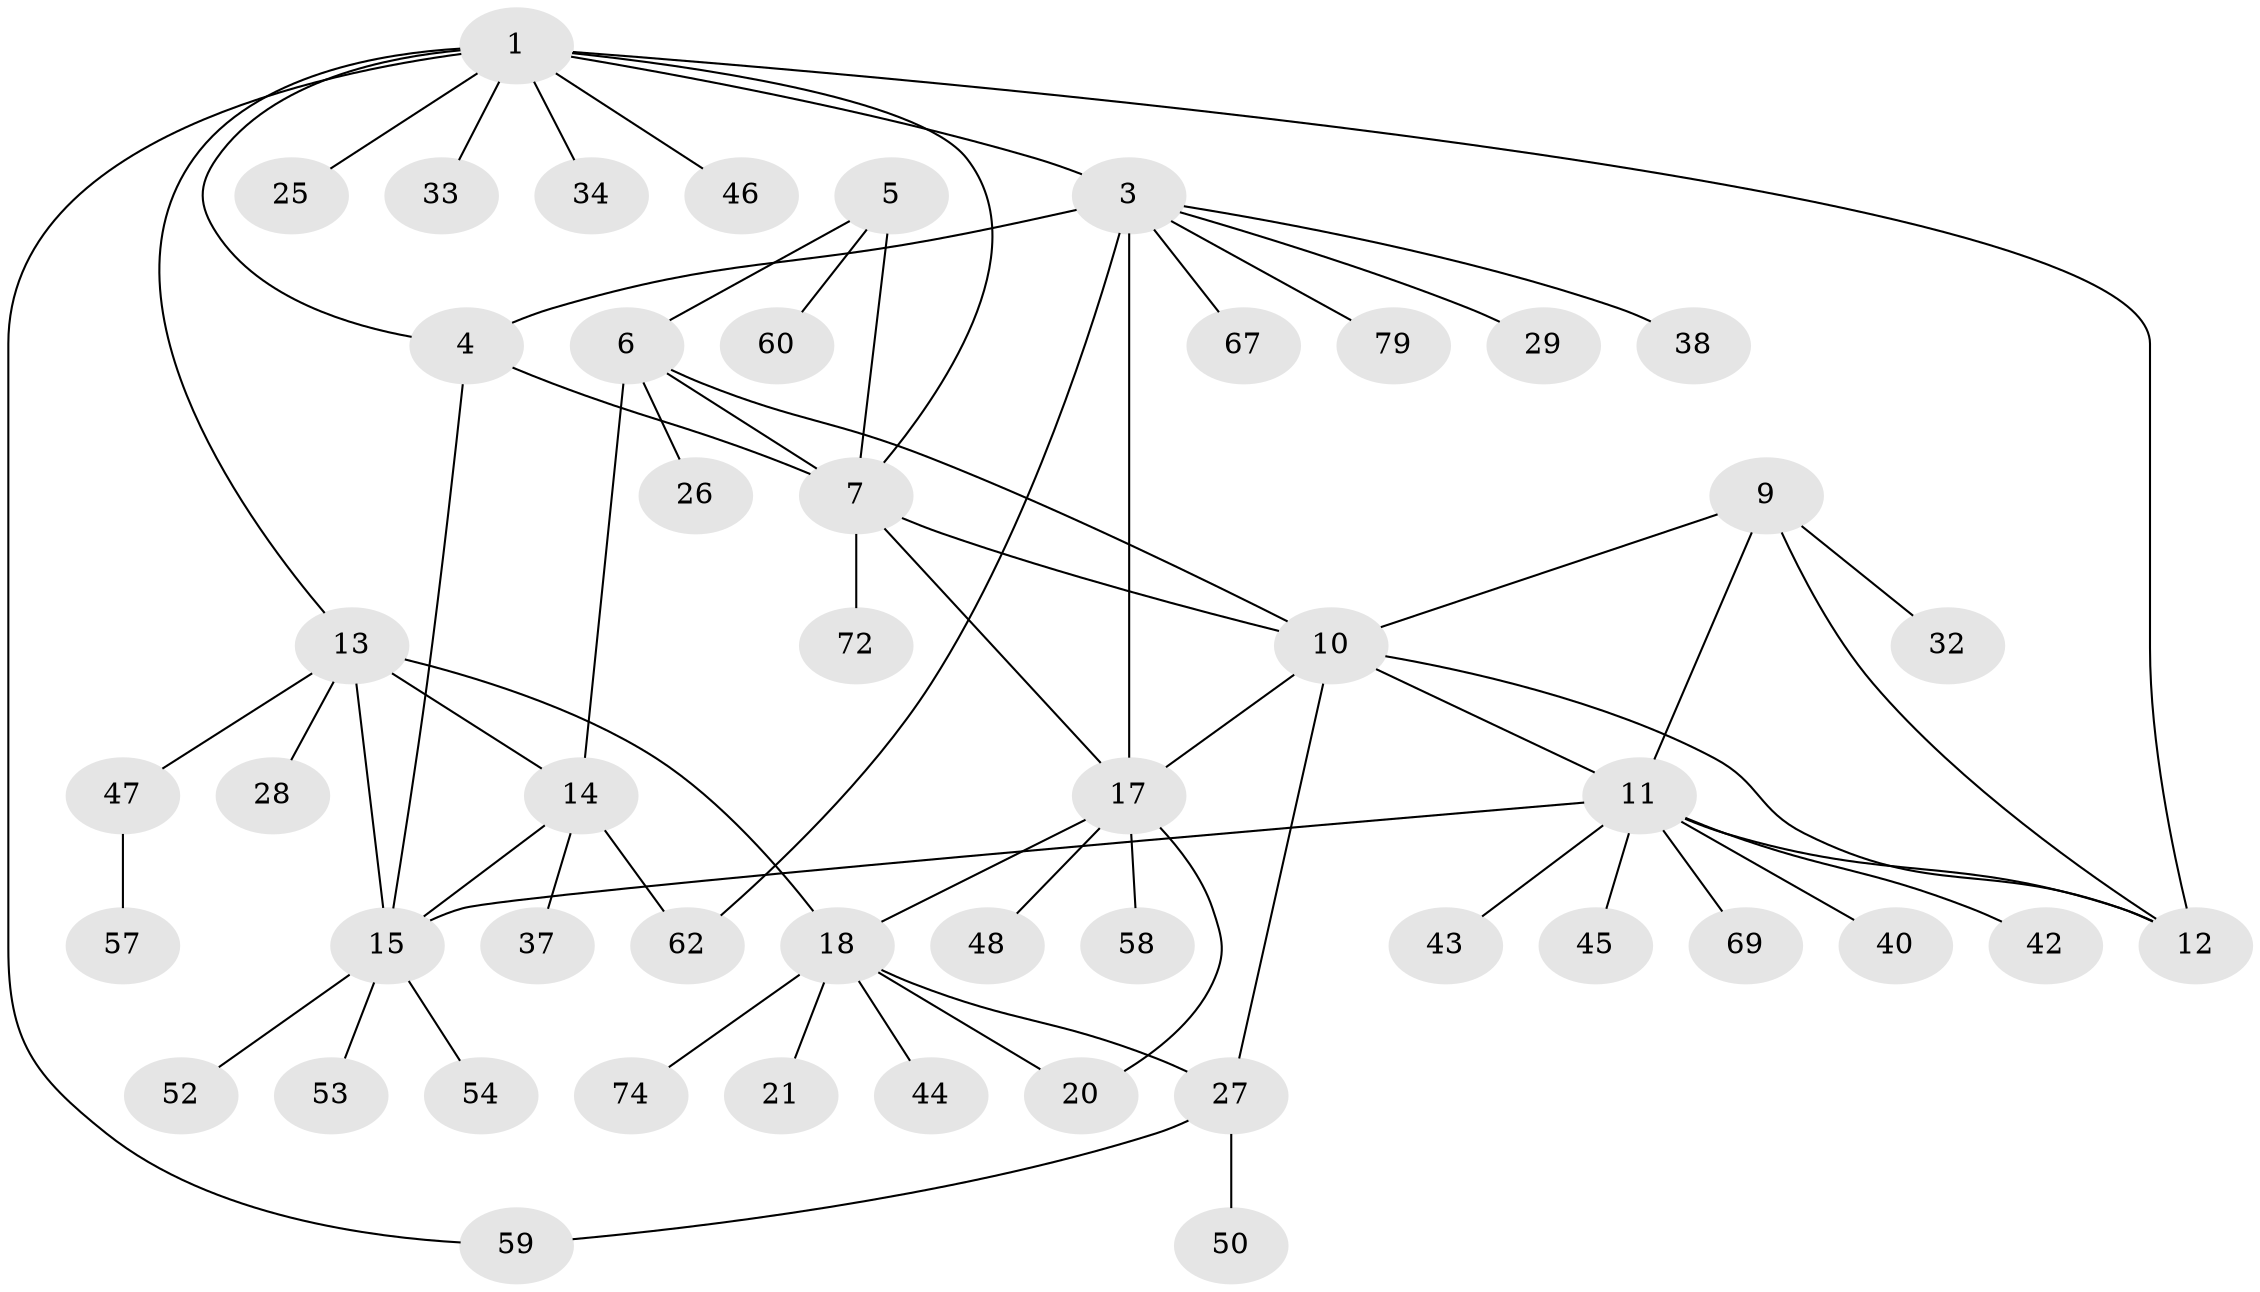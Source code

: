 // original degree distribution, {9: 0.012195121951219513, 5: 0.024390243902439025, 10: 0.012195121951219513, 4: 0.07317073170731707, 7: 0.06097560975609756, 13: 0.012195121951219513, 8: 0.04878048780487805, 6: 0.012195121951219513, 2: 0.17073170731707318, 1: 0.5609756097560976, 3: 0.012195121951219513}
// Generated by graph-tools (version 1.1) at 2025/19/03/04/25 18:19:50]
// undirected, 49 vertices, 67 edges
graph export_dot {
graph [start="1"]
  node [color=gray90,style=filled];
  1 [super="+2"];
  3 [super="+31"];
  4;
  5;
  6 [super="+30+35"];
  7 [super="+8"];
  9;
  10 [super="+41"];
  11 [super="+36"];
  12;
  13 [super="+76"];
  14;
  15 [super="+16+51+49+78+65"];
  17;
  18 [super="+19+23+63+71"];
  20 [super="+80"];
  21 [super="+68"];
  25 [super="+66"];
  26 [super="+39"];
  27;
  28;
  29;
  32;
  33;
  34;
  37;
  38 [super="+82"];
  40;
  42 [super="+77"];
  43;
  44;
  45;
  46;
  47;
  48;
  50 [super="+56"];
  52 [super="+55"];
  53;
  54;
  57;
  58;
  59;
  60;
  62;
  67;
  69;
  72;
  74;
  79;
  1 -- 3 [weight=2];
  1 -- 4 [weight=2];
  1 -- 12;
  1 -- 25;
  1 -- 34;
  1 -- 46;
  1 -- 59;
  1 -- 33;
  1 -- 13;
  1 -- 7;
  3 -- 4;
  3 -- 17;
  3 -- 29;
  3 -- 38;
  3 -- 62;
  3 -- 67;
  3 -- 79;
  4 -- 15;
  4 -- 7;
  5 -- 6;
  5 -- 7 [weight=2];
  5 -- 60;
  6 -- 7 [weight=2];
  6 -- 14;
  6 -- 26;
  6 -- 10;
  7 -- 72;
  7 -- 17;
  7 -- 10;
  9 -- 10;
  9 -- 11;
  9 -- 12;
  9 -- 32;
  10 -- 11;
  10 -- 12;
  10 -- 17;
  10 -- 27;
  11 -- 12;
  11 -- 15;
  11 -- 42;
  11 -- 43;
  11 -- 69;
  11 -- 40;
  11 -- 45;
  13 -- 14;
  13 -- 15 [weight=2];
  13 -- 28;
  13 -- 47;
  13 -- 18;
  14 -- 15 [weight=2];
  14 -- 37;
  14 -- 62;
  15 -- 52;
  15 -- 53;
  15 -- 54;
  17 -- 18 [weight=2];
  17 -- 20;
  17 -- 48;
  17 -- 58;
  18 -- 20 [weight=2];
  18 -- 44;
  18 -- 21;
  18 -- 74;
  18 -- 27;
  27 -- 50;
  27 -- 59;
  47 -- 57;
}
